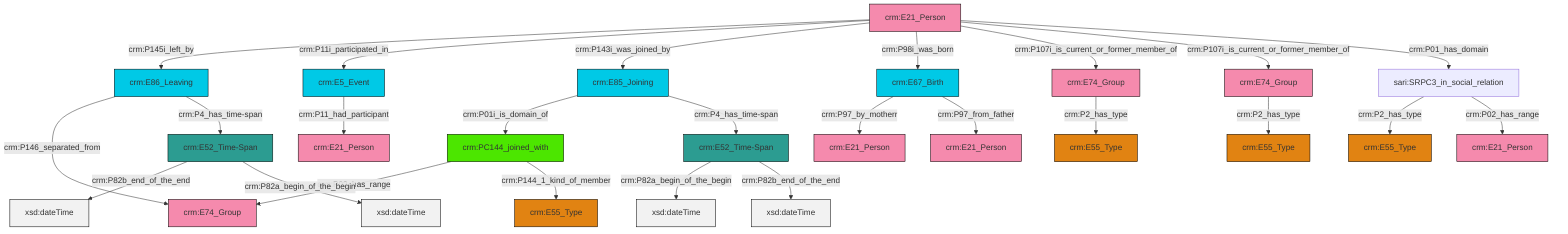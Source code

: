 graph TD
classDef Literal fill:#f2f2f2,stroke:#000000;
classDef CRM_Entity fill:#FFFFFF,stroke:#000000;
classDef Temporal_Entity fill:#00C9E6, stroke:#000000;
classDef Type fill:#E18312, stroke:#000000;
classDef Time-Span fill:#2C9C91, stroke:#000000;
classDef Appellation fill:#FFEB7F, stroke:#000000;
classDef Place fill:#008836, stroke:#000000;
classDef Persistent_Item fill:#B266B2, stroke:#000000;
classDef Conceptual_Object fill:#FFD700, stroke:#000000;
classDef Physical_Thing fill:#D2B48C, stroke:#000000;
classDef Actor fill:#f58aad, stroke:#000000;
classDef PC_Classes fill:#4ce600, stroke:#000000;
classDef Multi fill:#cccccc,stroke:#000000;

0["crm:E21_Person"]:::Actor -->|crm:P145i_left_by| 1["crm:E86_Leaving"]:::Temporal_Entity
2["crm:E52_Time-Span"]:::Time-Span -->|crm:P82b_end_of_the_end| 3[xsd:dateTime]:::Literal
0["crm:E21_Person"]:::Actor -->|crm:P11i_participated_in| 4["crm:E5_Event"]:::Temporal_Entity
6["crm:PC144_joined_with"]:::PC_Classes -->|crm:P02_has_range| 7["crm:E74_Group"]:::Actor
10["crm:E85_Joining"]:::Temporal_Entity -->|crm:P01i_is_domain_of| 6["crm:PC144_joined_with"]:::PC_Classes
0["crm:E21_Person"]:::Actor -->|crm:P143i_was_joined_by| 10["crm:E85_Joining"]:::Temporal_Entity
16["crm:E52_Time-Span"]:::Time-Span -->|crm:P82a_begin_of_the_begin| 17[xsd:dateTime]:::Literal
1["crm:E86_Leaving"]:::Temporal_Entity -->|crm:P146_separated_from| 7["crm:E74_Group"]:::Actor
0["crm:E21_Person"]:::Actor -->|crm:P98i_was_born| 18["crm:E67_Birth"]:::Temporal_Entity
10["crm:E85_Joining"]:::Temporal_Entity -->|crm:P4_has_time-span| 16["crm:E52_Time-Span"]:::Time-Span
1["crm:E86_Leaving"]:::Temporal_Entity -->|crm:P4_has_time-span| 2["crm:E52_Time-Span"]:::Time-Span
20["crm:E74_Group"]:::Actor -->|crm:P2_has_type| 23["crm:E55_Type"]:::Type
16["crm:E52_Time-Span"]:::Time-Span -->|crm:P82b_end_of_the_end| 25[xsd:dateTime]:::Literal
11["sari:SRPC3_in_social_relation"]:::Default -->|crm:P2_has_type| 26["crm:E55_Type"]:::Type
0["crm:E21_Person"]:::Actor -->|crm:P107i_is_current_or_former_member_of| 27["crm:E74_Group"]:::Actor
0["crm:E21_Person"]:::Actor -->|crm:P107i_is_current_or_former_member_of| 20["crm:E74_Group"]:::Actor
2["crm:E52_Time-Span"]:::Time-Span -->|crm:P82a_begin_of_the_begin| 33[xsd:dateTime]:::Literal
6["crm:PC144_joined_with"]:::PC_Classes -->|crm:P144_1_kind_of_member| 29["crm:E55_Type"]:::Type
4["crm:E5_Event"]:::Temporal_Entity -->|crm:P11_had_participant| 34["crm:E21_Person"]:::Actor
0["crm:E21_Person"]:::Actor -->|crm:P01_has_domain| 11["sari:SRPC3_in_social_relation"]:::Default
27["crm:E74_Group"]:::Actor -->|crm:P2_has_type| 13["crm:E55_Type"]:::Type
18["crm:E67_Birth"]:::Temporal_Entity -->|crm:P97_by_motherr| 37["crm:E21_Person"]:::Actor
11["sari:SRPC3_in_social_relation"]:::Default -->|crm:P02_has_range| 8["crm:E21_Person"]:::Actor
18["crm:E67_Birth"]:::Temporal_Entity -->|crm:P97_from_father| 43["crm:E21_Person"]:::Actor